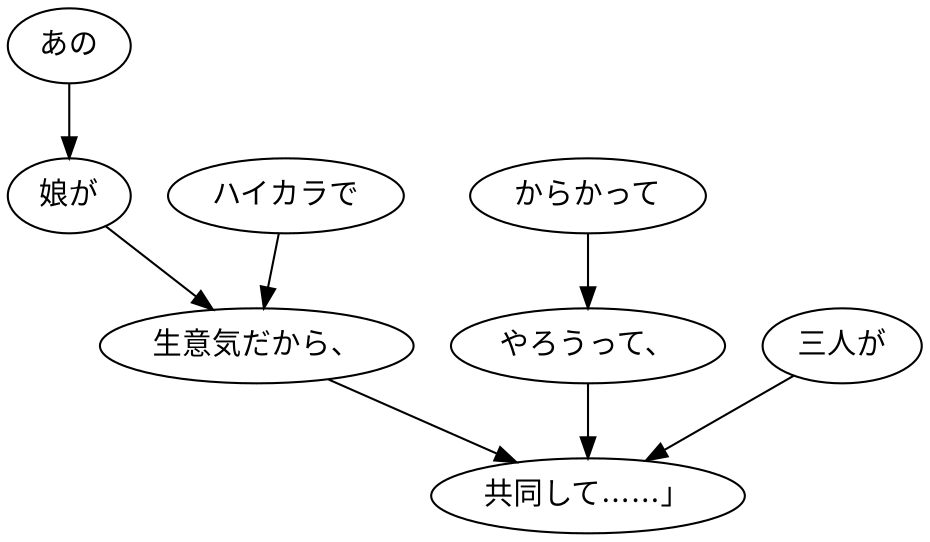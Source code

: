 digraph graph7534 {
	node0 [label="あの"];
	node1 [label="娘が"];
	node2 [label="ハイカラで"];
	node3 [label="生意気だから、"];
	node4 [label="からかって"];
	node5 [label="やろうって、"];
	node6 [label="三人が"];
	node7 [label="共同して……」"];
	node0 -> node1;
	node1 -> node3;
	node2 -> node3;
	node3 -> node7;
	node4 -> node5;
	node5 -> node7;
	node6 -> node7;
}
